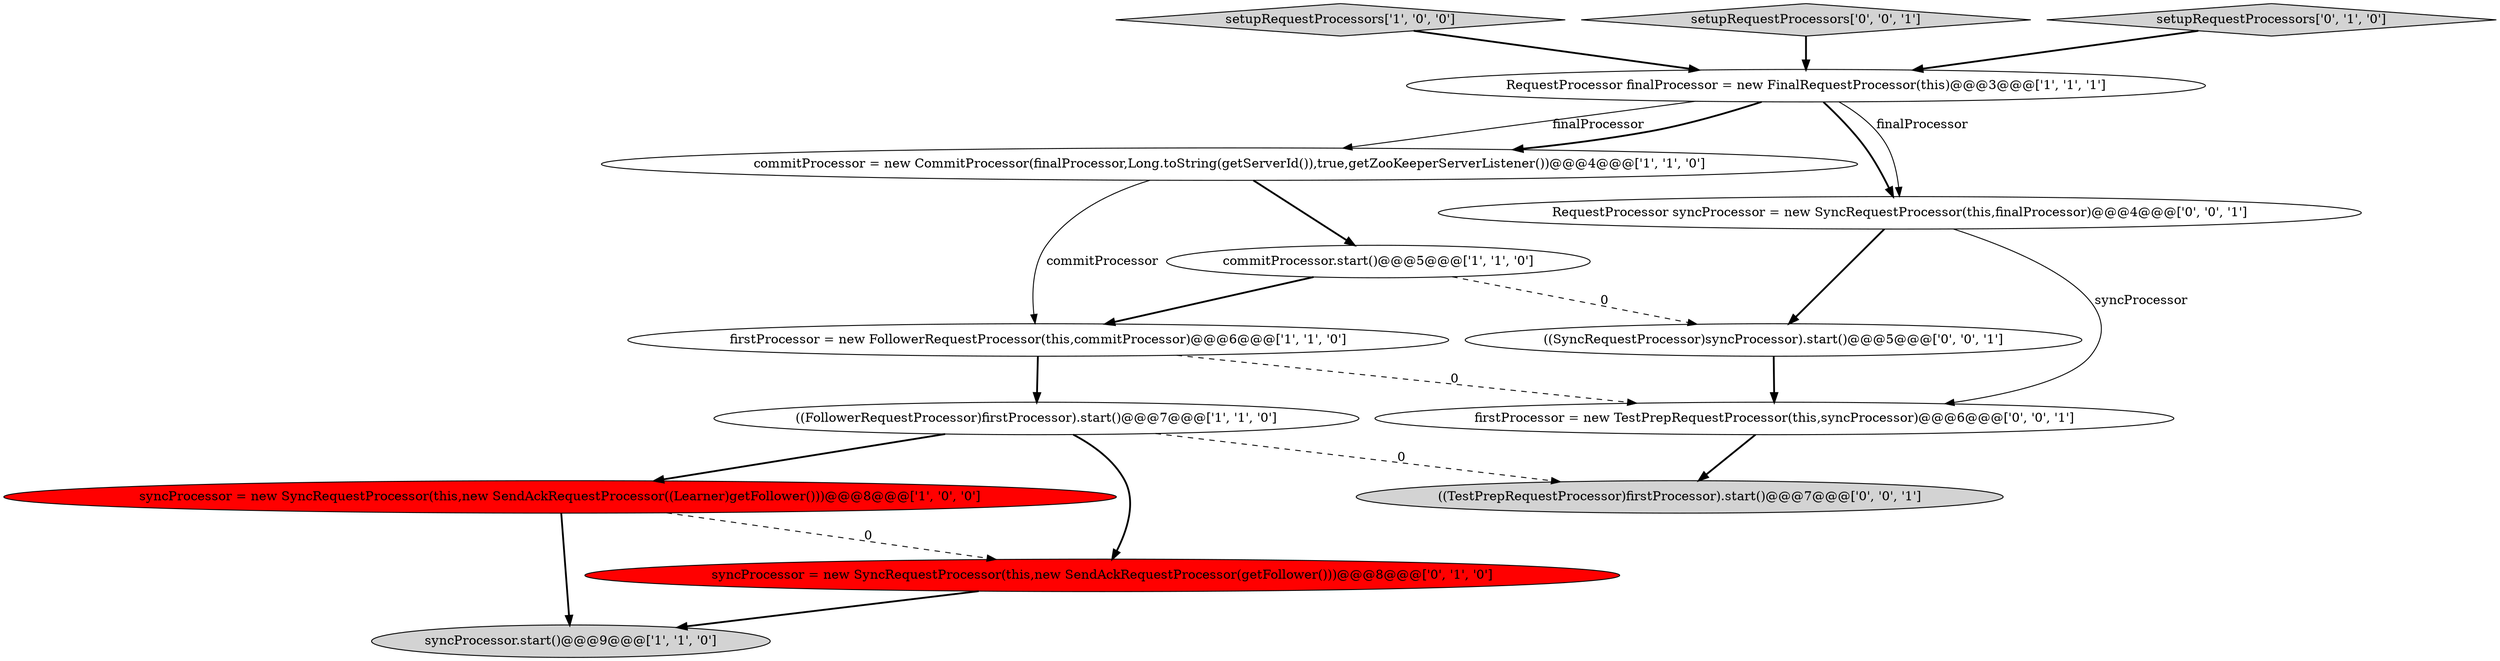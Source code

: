 digraph {
9 [style = filled, label = "syncProcessor = new SyncRequestProcessor(this,new SendAckRequestProcessor(getFollower()))@@@8@@@['0', '1', '0']", fillcolor = red, shape = ellipse image = "AAA1AAABBB2BBB"];
13 [style = filled, label = "((TestPrepRequestProcessor)firstProcessor).start()@@@7@@@['0', '0', '1']", fillcolor = lightgray, shape = ellipse image = "AAA0AAABBB3BBB"];
5 [style = filled, label = "commitProcessor = new CommitProcessor(finalProcessor,Long.toString(getServerId()),true,getZooKeeperServerListener())@@@4@@@['1', '1', '0']", fillcolor = white, shape = ellipse image = "AAA0AAABBB1BBB"];
3 [style = filled, label = "commitProcessor.start()@@@5@@@['1', '1', '0']", fillcolor = white, shape = ellipse image = "AAA0AAABBB1BBB"];
14 [style = filled, label = "RequestProcessor syncProcessor = new SyncRequestProcessor(this,finalProcessor)@@@4@@@['0', '0', '1']", fillcolor = white, shape = ellipse image = "AAA0AAABBB3BBB"];
7 [style = filled, label = "setupRequestProcessors['1', '0', '0']", fillcolor = lightgray, shape = diamond image = "AAA0AAABBB1BBB"];
4 [style = filled, label = "syncProcessor.start()@@@9@@@['1', '1', '0']", fillcolor = lightgray, shape = ellipse image = "AAA0AAABBB1BBB"];
0 [style = filled, label = "RequestProcessor finalProcessor = new FinalRequestProcessor(this)@@@3@@@['1', '1', '1']", fillcolor = white, shape = ellipse image = "AAA0AAABBB1BBB"];
2 [style = filled, label = "firstProcessor = new FollowerRequestProcessor(this,commitProcessor)@@@6@@@['1', '1', '0']", fillcolor = white, shape = ellipse image = "AAA0AAABBB1BBB"];
1 [style = filled, label = "syncProcessor = new SyncRequestProcessor(this,new SendAckRequestProcessor((Learner)getFollower()))@@@8@@@['1', '0', '0']", fillcolor = red, shape = ellipse image = "AAA1AAABBB1BBB"];
12 [style = filled, label = "setupRequestProcessors['0', '0', '1']", fillcolor = lightgray, shape = diamond image = "AAA0AAABBB3BBB"];
11 [style = filled, label = "firstProcessor = new TestPrepRequestProcessor(this,syncProcessor)@@@6@@@['0', '0', '1']", fillcolor = white, shape = ellipse image = "AAA0AAABBB3BBB"];
10 [style = filled, label = "((SyncRequestProcessor)syncProcessor).start()@@@5@@@['0', '0', '1']", fillcolor = white, shape = ellipse image = "AAA0AAABBB3BBB"];
6 [style = filled, label = "((FollowerRequestProcessor)firstProcessor).start()@@@7@@@['1', '1', '0']", fillcolor = white, shape = ellipse image = "AAA0AAABBB1BBB"];
8 [style = filled, label = "setupRequestProcessors['0', '1', '0']", fillcolor = lightgray, shape = diamond image = "AAA0AAABBB2BBB"];
5->3 [style = bold, label=""];
1->4 [style = bold, label=""];
5->2 [style = solid, label="commitProcessor"];
2->6 [style = bold, label=""];
9->4 [style = bold, label=""];
14->10 [style = bold, label=""];
1->9 [style = dashed, label="0"];
7->0 [style = bold, label=""];
12->0 [style = bold, label=""];
8->0 [style = bold, label=""];
6->1 [style = bold, label=""];
0->14 [style = bold, label=""];
6->13 [style = dashed, label="0"];
3->2 [style = bold, label=""];
0->5 [style = solid, label="finalProcessor"];
11->13 [style = bold, label=""];
14->11 [style = solid, label="syncProcessor"];
2->11 [style = dashed, label="0"];
3->10 [style = dashed, label="0"];
6->9 [style = bold, label=""];
0->14 [style = solid, label="finalProcessor"];
0->5 [style = bold, label=""];
10->11 [style = bold, label=""];
}

